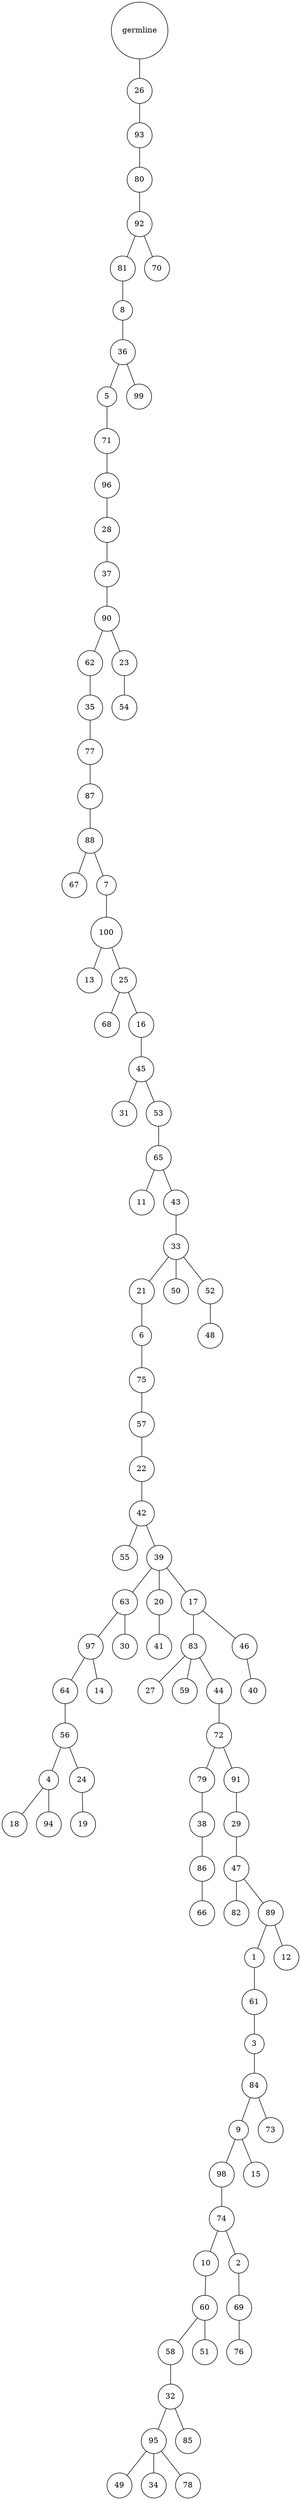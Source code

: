 graph {
	rankdir=UD;
	splines=line;
	node [shape=circle]
	"0x7f0f03a78eb0" [label="germline"];
	"0x7f0f03a78ee0" [label="26"];
	"0x7f0f03a78eb0" -- "0x7f0f03a78ee0" ;
	"0x7f0f03a78f10" [label="93"];
	"0x7f0f03a78ee0" -- "0x7f0f03a78f10" ;
	"0x7f0f03a78f40" [label="80"];
	"0x7f0f03a78f10" -- "0x7f0f03a78f40" ;
	"0x7f0f03a78f70" [label="92"];
	"0x7f0f03a78f40" -- "0x7f0f03a78f70" ;
	"0x7f0f03a78fa0" [label="81"];
	"0x7f0f03a78f70" -- "0x7f0f03a78fa0" ;
	"0x7f0f03a78fd0" [label="8"];
	"0x7f0f03a78fa0" -- "0x7f0f03a78fd0" ;
	"0x7f0f03a7e040" [label="36"];
	"0x7f0f03a78fd0" -- "0x7f0f03a7e040" ;
	"0x7f0f03a7e070" [label="5"];
	"0x7f0f03a7e040" -- "0x7f0f03a7e070" ;
	"0x7f0f03a7e0a0" [label="71"];
	"0x7f0f03a7e070" -- "0x7f0f03a7e0a0" ;
	"0x7f0f03a7e0d0" [label="96"];
	"0x7f0f03a7e0a0" -- "0x7f0f03a7e0d0" ;
	"0x7f0f03a7e100" [label="28"];
	"0x7f0f03a7e0d0" -- "0x7f0f03a7e100" ;
	"0x7f0f03a7e130" [label="37"];
	"0x7f0f03a7e100" -- "0x7f0f03a7e130" ;
	"0x7f0f03a7e160" [label="90"];
	"0x7f0f03a7e130" -- "0x7f0f03a7e160" ;
	"0x7f0f03a7e190" [label="62"];
	"0x7f0f03a7e160" -- "0x7f0f03a7e190" ;
	"0x7f0f03a7e1c0" [label="35"];
	"0x7f0f03a7e190" -- "0x7f0f03a7e1c0" ;
	"0x7f0f03a7e1f0" [label="77"];
	"0x7f0f03a7e1c0" -- "0x7f0f03a7e1f0" ;
	"0x7f0f03a7e220" [label="87"];
	"0x7f0f03a7e1f0" -- "0x7f0f03a7e220" ;
	"0x7f0f03a7e250" [label="88"];
	"0x7f0f03a7e220" -- "0x7f0f03a7e250" ;
	"0x7f0f03a7e280" [label="67"];
	"0x7f0f03a7e250" -- "0x7f0f03a7e280" ;
	"0x7f0f03a7e2b0" [label="7"];
	"0x7f0f03a7e250" -- "0x7f0f03a7e2b0" ;
	"0x7f0f03a7e2e0" [label="100"];
	"0x7f0f03a7e2b0" -- "0x7f0f03a7e2e0" ;
	"0x7f0f03a7e310" [label="13"];
	"0x7f0f03a7e2e0" -- "0x7f0f03a7e310" ;
	"0x7f0f03a7e340" [label="25"];
	"0x7f0f03a7e2e0" -- "0x7f0f03a7e340" ;
	"0x7f0f03a7e370" [label="68"];
	"0x7f0f03a7e340" -- "0x7f0f03a7e370" ;
	"0x7f0f03a7e3a0" [label="16"];
	"0x7f0f03a7e340" -- "0x7f0f03a7e3a0" ;
	"0x7f0f03a7e3d0" [label="45"];
	"0x7f0f03a7e3a0" -- "0x7f0f03a7e3d0" ;
	"0x7f0f03a7e400" [label="31"];
	"0x7f0f03a7e3d0" -- "0x7f0f03a7e400" ;
	"0x7f0f03a7e430" [label="53"];
	"0x7f0f03a7e3d0" -- "0x7f0f03a7e430" ;
	"0x7f0f03a7e460" [label="65"];
	"0x7f0f03a7e430" -- "0x7f0f03a7e460" ;
	"0x7f0f03a7e490" [label="11"];
	"0x7f0f03a7e460" -- "0x7f0f03a7e490" ;
	"0x7f0f03a7e4c0" [label="43"];
	"0x7f0f03a7e460" -- "0x7f0f03a7e4c0" ;
	"0x7f0f03a7e4f0" [label="33"];
	"0x7f0f03a7e4c0" -- "0x7f0f03a7e4f0" ;
	"0x7f0f03a7e520" [label="21"];
	"0x7f0f03a7e4f0" -- "0x7f0f03a7e520" ;
	"0x7f0f03a7e550" [label="6"];
	"0x7f0f03a7e520" -- "0x7f0f03a7e550" ;
	"0x7f0f03a7e580" [label="75"];
	"0x7f0f03a7e550" -- "0x7f0f03a7e580" ;
	"0x7f0f03a7e5b0" [label="57"];
	"0x7f0f03a7e580" -- "0x7f0f03a7e5b0" ;
	"0x7f0f03a7e5e0" [label="22"];
	"0x7f0f03a7e5b0" -- "0x7f0f03a7e5e0" ;
	"0x7f0f03a7e610" [label="42"];
	"0x7f0f03a7e5e0" -- "0x7f0f03a7e610" ;
	"0x7f0f03a7e640" [label="55"];
	"0x7f0f03a7e610" -- "0x7f0f03a7e640" ;
	"0x7f0f03a7e670" [label="39"];
	"0x7f0f03a7e610" -- "0x7f0f03a7e670" ;
	"0x7f0f03a7e6a0" [label="63"];
	"0x7f0f03a7e670" -- "0x7f0f03a7e6a0" ;
	"0x7f0f03a7e6d0" [label="97"];
	"0x7f0f03a7e6a0" -- "0x7f0f03a7e6d0" ;
	"0x7f0f03a7e700" [label="64"];
	"0x7f0f03a7e6d0" -- "0x7f0f03a7e700" ;
	"0x7f0f03a7e730" [label="56"];
	"0x7f0f03a7e700" -- "0x7f0f03a7e730" ;
	"0x7f0f03a7e760" [label="4"];
	"0x7f0f03a7e730" -- "0x7f0f03a7e760" ;
	"0x7f0f03a7e790" [label="18"];
	"0x7f0f03a7e760" -- "0x7f0f03a7e790" ;
	"0x7f0f03a7e7c0" [label="94"];
	"0x7f0f03a7e760" -- "0x7f0f03a7e7c0" ;
	"0x7f0f03a7e7f0" [label="24"];
	"0x7f0f03a7e730" -- "0x7f0f03a7e7f0" ;
	"0x7f0f03a7e820" [label="19"];
	"0x7f0f03a7e7f0" -- "0x7f0f03a7e820" ;
	"0x7f0f03a7e850" [label="14"];
	"0x7f0f03a7e6d0" -- "0x7f0f03a7e850" ;
	"0x7f0f03a7e880" [label="30"];
	"0x7f0f03a7e6a0" -- "0x7f0f03a7e880" ;
	"0x7f0f03a7e8b0" [label="20"];
	"0x7f0f03a7e670" -- "0x7f0f03a7e8b0" ;
	"0x7f0f03a7e8e0" [label="41"];
	"0x7f0f03a7e8b0" -- "0x7f0f03a7e8e0" ;
	"0x7f0f03a7e910" [label="17"];
	"0x7f0f03a7e670" -- "0x7f0f03a7e910" ;
	"0x7f0f03a7e940" [label="83"];
	"0x7f0f03a7e910" -- "0x7f0f03a7e940" ;
	"0x7f0f03a7e970" [label="27"];
	"0x7f0f03a7e940" -- "0x7f0f03a7e970" ;
	"0x7f0f03a7e9a0" [label="59"];
	"0x7f0f03a7e940" -- "0x7f0f03a7e9a0" ;
	"0x7f0f03a7e9d0" [label="44"];
	"0x7f0f03a7e940" -- "0x7f0f03a7e9d0" ;
	"0x7f0f03a7ea00" [label="72"];
	"0x7f0f03a7e9d0" -- "0x7f0f03a7ea00" ;
	"0x7f0f03a7ea30" [label="79"];
	"0x7f0f03a7ea00" -- "0x7f0f03a7ea30" ;
	"0x7f0f03a7ea60" [label="38"];
	"0x7f0f03a7ea30" -- "0x7f0f03a7ea60" ;
	"0x7f0f03a7ea90" [label="86"];
	"0x7f0f03a7ea60" -- "0x7f0f03a7ea90" ;
	"0x7f0f03a7eac0" [label="66"];
	"0x7f0f03a7ea90" -- "0x7f0f03a7eac0" ;
	"0x7f0f03a7eaf0" [label="91"];
	"0x7f0f03a7ea00" -- "0x7f0f03a7eaf0" ;
	"0x7f0f03a7eb20" [label="29"];
	"0x7f0f03a7eaf0" -- "0x7f0f03a7eb20" ;
	"0x7f0f03a7eb50" [label="47"];
	"0x7f0f03a7eb20" -- "0x7f0f03a7eb50" ;
	"0x7f0f03a7eb80" [label="82"];
	"0x7f0f03a7eb50" -- "0x7f0f03a7eb80" ;
	"0x7f0f03a7ebb0" [label="89"];
	"0x7f0f03a7eb50" -- "0x7f0f03a7ebb0" ;
	"0x7f0f03a7ebe0" [label="1"];
	"0x7f0f03a7ebb0" -- "0x7f0f03a7ebe0" ;
	"0x7f0f03a7ec10" [label="61"];
	"0x7f0f03a7ebe0" -- "0x7f0f03a7ec10" ;
	"0x7f0f03a7ec40" [label="3"];
	"0x7f0f03a7ec10" -- "0x7f0f03a7ec40" ;
	"0x7f0f03a7ec70" [label="84"];
	"0x7f0f03a7ec40" -- "0x7f0f03a7ec70" ;
	"0x7f0f03a7eca0" [label="9"];
	"0x7f0f03a7ec70" -- "0x7f0f03a7eca0" ;
	"0x7f0f03a7ecd0" [label="98"];
	"0x7f0f03a7eca0" -- "0x7f0f03a7ecd0" ;
	"0x7f0f03a7ed00" [label="74"];
	"0x7f0f03a7ecd0" -- "0x7f0f03a7ed00" ;
	"0x7f0f03a7ed30" [label="10"];
	"0x7f0f03a7ed00" -- "0x7f0f03a7ed30" ;
	"0x7f0f03a7ed60" [label="60"];
	"0x7f0f03a7ed30" -- "0x7f0f03a7ed60" ;
	"0x7f0f03a7ed90" [label="58"];
	"0x7f0f03a7ed60" -- "0x7f0f03a7ed90" ;
	"0x7f0f03a7edc0" [label="32"];
	"0x7f0f03a7ed90" -- "0x7f0f03a7edc0" ;
	"0x7f0f03a7edf0" [label="95"];
	"0x7f0f03a7edc0" -- "0x7f0f03a7edf0" ;
	"0x7f0f03a7ee20" [label="49"];
	"0x7f0f03a7edf0" -- "0x7f0f03a7ee20" ;
	"0x7f0f03a7ee50" [label="34"];
	"0x7f0f03a7edf0" -- "0x7f0f03a7ee50" ;
	"0x7f0f03a7ee80" [label="78"];
	"0x7f0f03a7edf0" -- "0x7f0f03a7ee80" ;
	"0x7f0f03a7eeb0" [label="85"];
	"0x7f0f03a7edc0" -- "0x7f0f03a7eeb0" ;
	"0x7f0f03a7eee0" [label="51"];
	"0x7f0f03a7ed60" -- "0x7f0f03a7eee0" ;
	"0x7f0f03a7ef10" [label="2"];
	"0x7f0f03a7ed00" -- "0x7f0f03a7ef10" ;
	"0x7f0f03a7ef40" [label="69"];
	"0x7f0f03a7ef10" -- "0x7f0f03a7ef40" ;
	"0x7f0f03a7ef70" [label="76"];
	"0x7f0f03a7ef40" -- "0x7f0f03a7ef70" ;
	"0x7f0f03a7efa0" [label="15"];
	"0x7f0f03a7eca0" -- "0x7f0f03a7efa0" ;
	"0x7f0f03a7efd0" [label="73"];
	"0x7f0f03a7ec70" -- "0x7f0f03a7efd0" ;
	"0x7f0f03a84040" [label="12"];
	"0x7f0f03a7ebb0" -- "0x7f0f03a84040" ;
	"0x7f0f03a84070" [label="46"];
	"0x7f0f03a7e910" -- "0x7f0f03a84070" ;
	"0x7f0f03a840a0" [label="40"];
	"0x7f0f03a84070" -- "0x7f0f03a840a0" ;
	"0x7f0f03a840d0" [label="50"];
	"0x7f0f03a7e4f0" -- "0x7f0f03a840d0" ;
	"0x7f0f03a84100" [label="52"];
	"0x7f0f03a7e4f0" -- "0x7f0f03a84100" ;
	"0x7f0f03a84130" [label="48"];
	"0x7f0f03a84100" -- "0x7f0f03a84130" ;
	"0x7f0f03a84160" [label="23"];
	"0x7f0f03a7e160" -- "0x7f0f03a84160" ;
	"0x7f0f03a84190" [label="54"];
	"0x7f0f03a84160" -- "0x7f0f03a84190" ;
	"0x7f0f03a841c0" [label="99"];
	"0x7f0f03a7e040" -- "0x7f0f03a841c0" ;
	"0x7f0f03a841f0" [label="70"];
	"0x7f0f03a78f70" -- "0x7f0f03a841f0" ;
}
